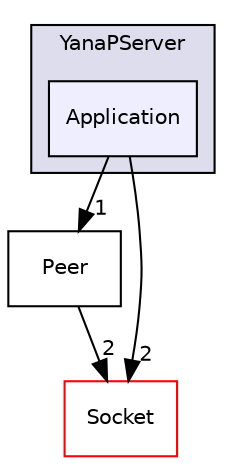 digraph "Application" {
  compound=true
  node [ fontsize="10", fontname="Helvetica"];
  edge [ labelfontsize="10", labelfontname="Helvetica"];
  subgraph clusterdir_05ce26451ba72466281a68fa333db4c9 {
    graph [ bgcolor="#ddddee", pencolor="black", label="YanaPServer" fontname="Helvetica", fontsize="10", URL="dir_05ce26451ba72466281a68fa333db4c9.html"]
  dir_a20e85408acbd72c49dd604a7a1846df [shape=box, label="Application", style="filled", fillcolor="#eeeeff", pencolor="black", URL="dir_a20e85408acbd72c49dd604a7a1846df.html"];
  }
  dir_960b8e36b494efe68e2099644f2abb6b [shape=box label="Peer" URL="dir_960b8e36b494efe68e2099644f2abb6b.html"];
  dir_c715092d858975d717cbcfac61317f8e [shape=box label="Socket" fillcolor="white" style="filled" color="red" URL="dir_c715092d858975d717cbcfac61317f8e.html"];
  dir_960b8e36b494efe68e2099644f2abb6b->dir_c715092d858975d717cbcfac61317f8e [headlabel="2", labeldistance=1.5 headhref="dir_000020_000014.html"];
  dir_a20e85408acbd72c49dd604a7a1846df->dir_960b8e36b494efe68e2099644f2abb6b [headlabel="1", labeldistance=1.5 headhref="dir_000005_000020.html"];
  dir_a20e85408acbd72c49dd604a7a1846df->dir_c715092d858975d717cbcfac61317f8e [headlabel="2", labeldistance=1.5 headhref="dir_000005_000014.html"];
}
